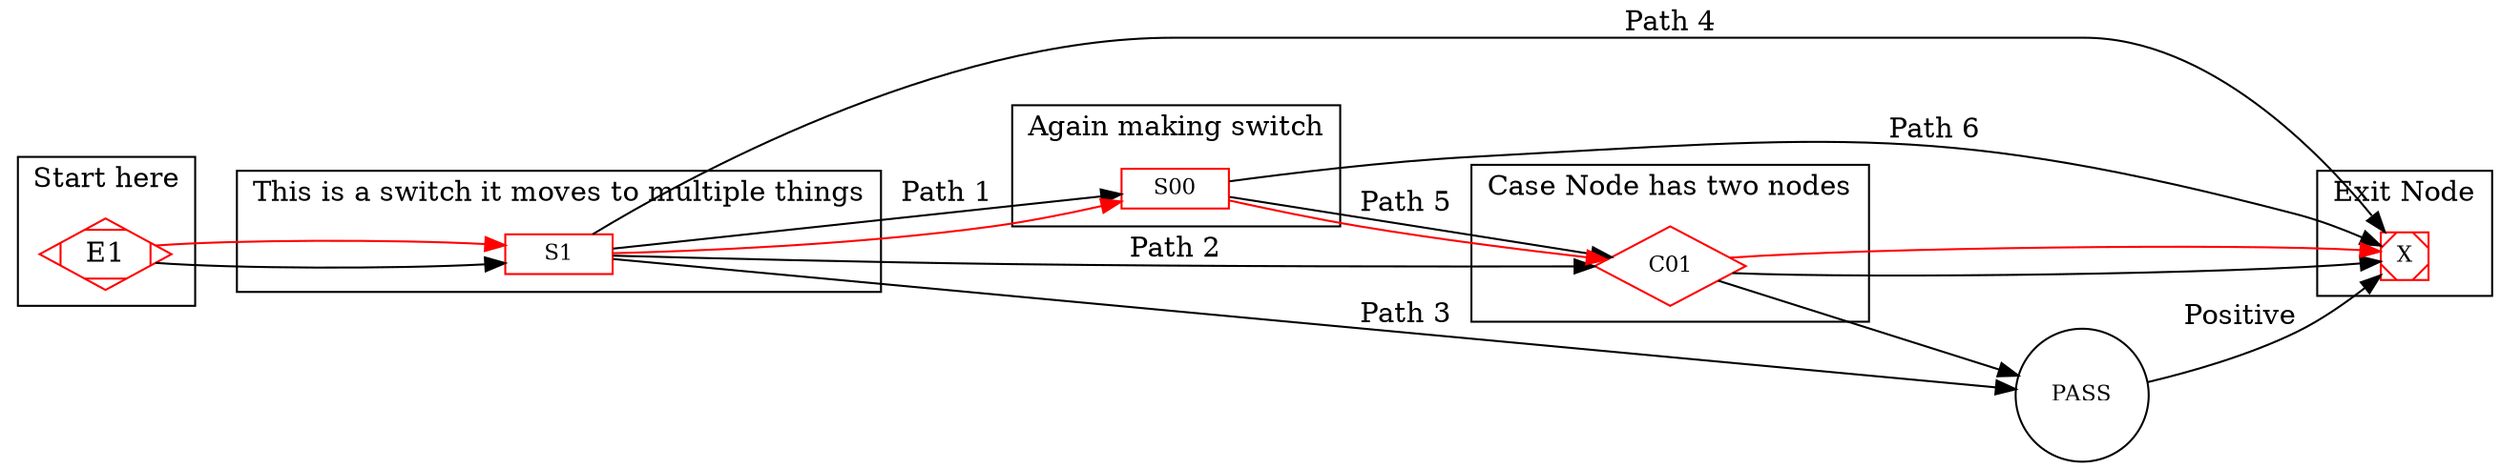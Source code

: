 
 digraph G {
	E1 [shape=Mdiamond];
	rankdir=LR;
	node [shape=record,height=.08,fontsize=11];
	E1 -> S1;
	subgraph "cluster_E1" { label="Start here"; E1; }
	S1 -> S00 [label="Path 1"];
	S1 -> C01 [label="Path 2"];
	S1 -> PASS [label="Path 3"];
	S1 -> X [label="Path 4"];
	subgraph "cluster_S1" { label="This is a switch it moves to multiple things"; S1;}
	S00 -> C01 [label="Path 5"];
	S00 -> X [label="Path 6"];
	subgraph "cluster_S00" { label="Again making switch"; S00;}
	C01 [shape=diamond]
	C01 -> PASS [label=""];
	C01 -> X [label=""];
	subgraph "cluster_C01" { label="Case Node has two nodes"; C01; }
	PASS [shape=circle]
	PASS -> X [label="Positive"];
	X [shape=Msquare]
	subgraph "cluster_X" { label="Exit Node"; X; }

	E1[color="red"]
	E1->S1 [color="red"]
	S1[color="red"]
	S1->S00 [color="red"]
	S00[color="red"]
	S00->C01 [color="red"]
	C01[color="red"]
	C01->X [color="red"]
	X [color="red"]
}

 digraph G1{
	E1_->S1_->S00_->C01_->X_
}